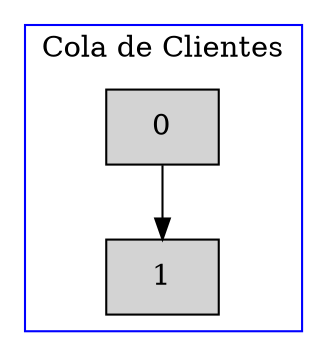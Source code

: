  digraph G{
 subgraph cluster_0{
 node [style=filled, shape=box];
 rankdir=LR;
  0 ->   1 ;
 label="Cola de Clientes";
 color=blue;
 }
 }
